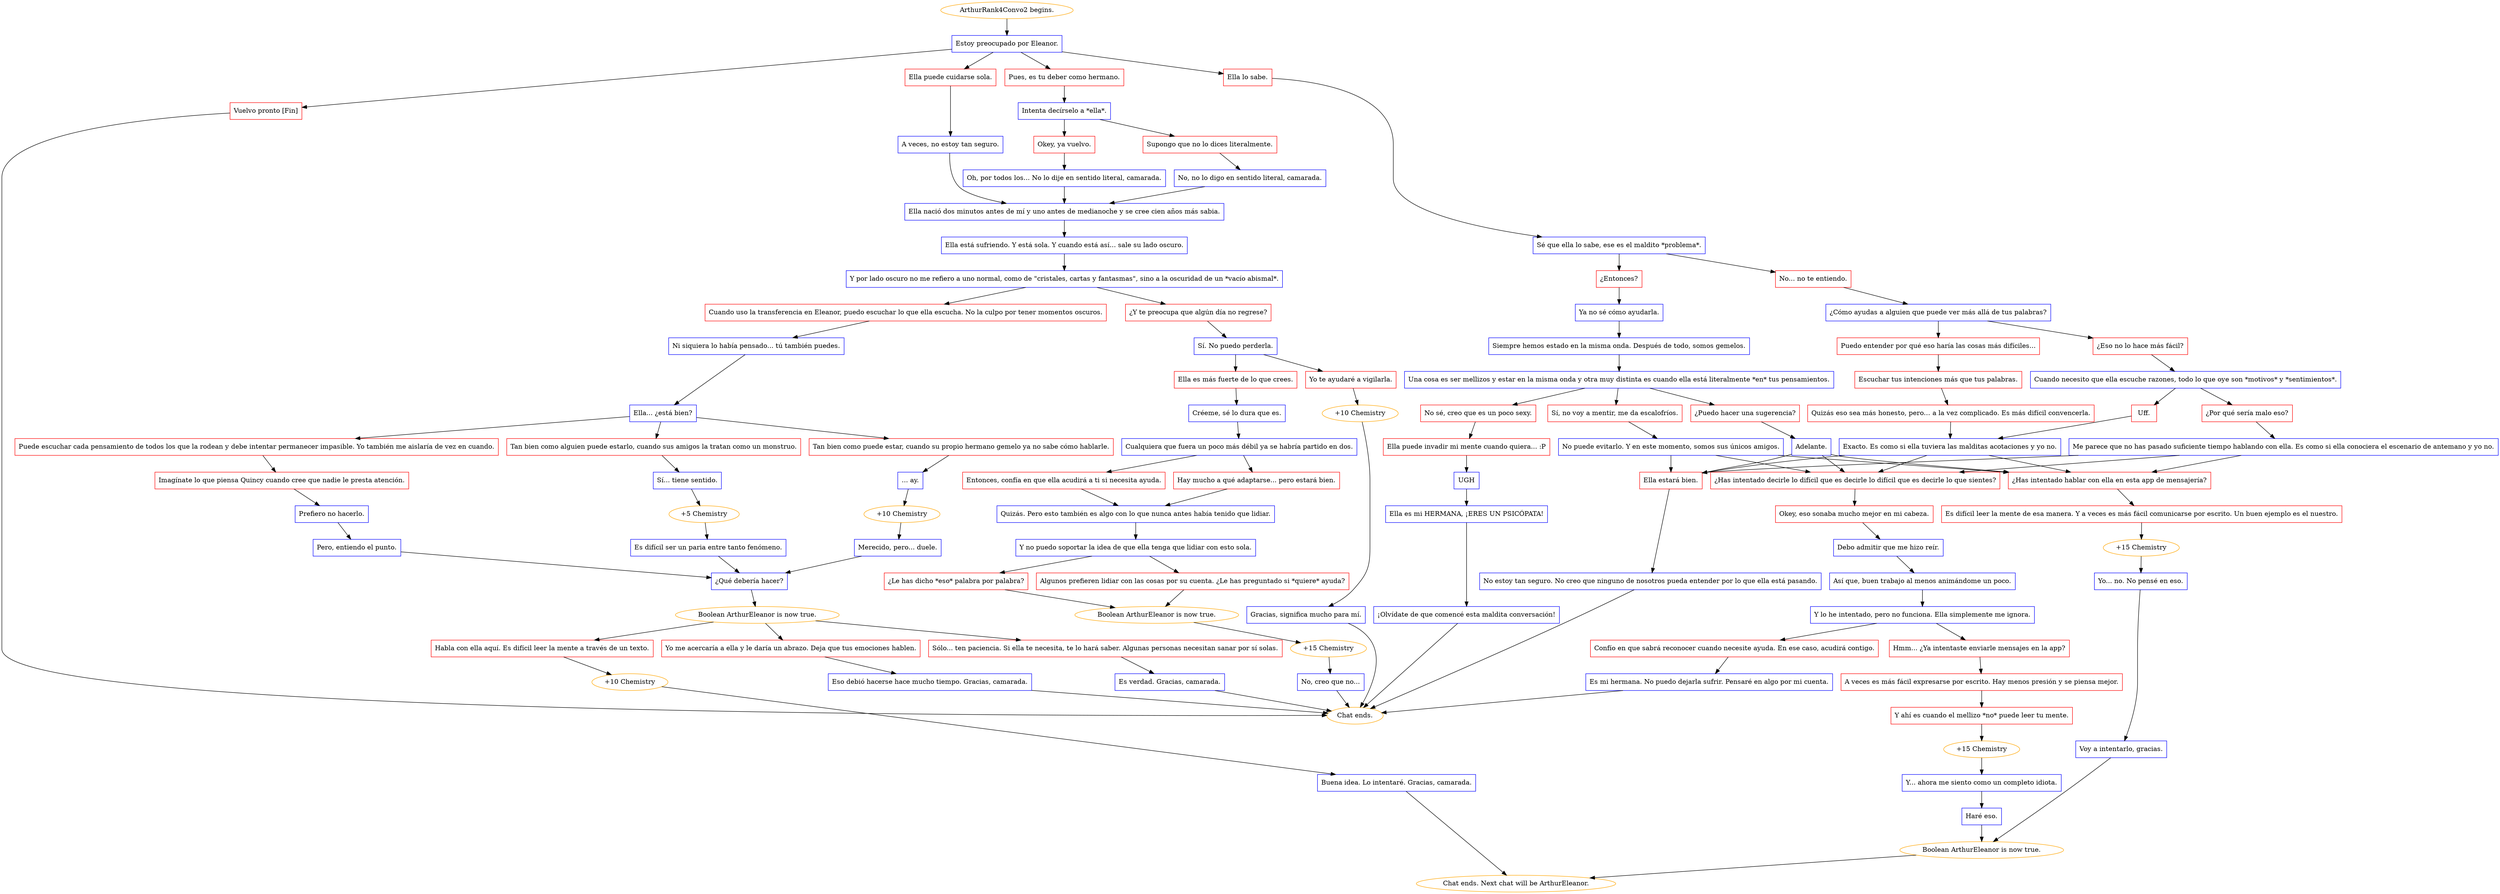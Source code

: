 digraph {
	"ArthurRank4Convo2 begins." [color=orange];
		"ArthurRank4Convo2 begins." -> j1736160126;
	j1736160126 [label="Estoy preocupado por Eleanor.",shape=box,color=blue];
		j1736160126 -> j2581328362;
		j1736160126 -> j3947711621;
		j1736160126 -> j1552188574;
		j1736160126 -> j2977624082;
	j2581328362 [label="Ella lo sabe.",shape=box,color=red];
		j2581328362 -> j960925013;
	j3947711621 [label="Pues, es tu deber como hermano.",shape=box,color=red];
		j3947711621 -> j1812457459;
	j1552188574 [label="Ella puede cuidarse sola.",shape=box,color=red];
		j1552188574 -> j300937551;
	j2977624082 [label="Vuelvo pronto [Fin]",shape=box,color=red];
		j2977624082 -> "Chat ends.";
	j960925013 [label="Sé que ella lo sabe, ese es el maldito *problema*.",shape=box,color=blue];
		j960925013 -> j1770173694;
		j960925013 -> j2028615191;
	j1812457459 [label="Intenta decírselo a *ella*.",shape=box,color=blue];
		j1812457459 -> j6717394;
		j1812457459 -> j930983956;
	j300937551 [label="A veces, no estoy tan seguro.",shape=box,color=blue];
		j300937551 -> j1060291122;
	"Chat ends." [color=orange];
	j1770173694 [label="¿Entonces?",shape=box,color=red];
		j1770173694 -> j2061815371;
	j2028615191 [label="No... no te entiendo.",shape=box,color=red];
		j2028615191 -> j1135715370;
	j6717394 [label="Okey, ya vuelvo.",shape=box,color=red];
		j6717394 -> j2410769882;
	j930983956 [label="Supongo que no lo dices literalmente.",shape=box,color=red];
		j930983956 -> j1181938467;
	j1060291122 [label="Ella nació dos minutos antes de mí y uno antes de medianoche y se cree cien años más sabia.",shape=box,color=blue];
		j1060291122 -> j3232147672;
	j2061815371 [label="Ya no sé cómo ayudarla.",shape=box,color=blue];
		j2061815371 -> j3686188436;
	j1135715370 [label="¿Cómo ayudas a alguien que puede ver más allá de tus palabras?",shape=box,color=blue];
		j1135715370 -> j2417769572;
		j1135715370 -> j495362852;
	j2410769882 [label="Oh, por todos los... No lo dije en sentido literal, camarada.",shape=box,color=blue];
		j2410769882 -> j1060291122;
	j1181938467 [label="No, no lo digo en sentido literal, camarada.",shape=box,color=blue];
		j1181938467 -> j1060291122;
	j3232147672 [label="Ella está sufriendo. Y está sola. Y cuando está así... sale su lado oscuro.",shape=box,color=blue];
		j3232147672 -> j286627151;
	j3686188436 [label="Siempre hemos estado en la misma onda. Después de todo, somos gemelos.",shape=box,color=blue];
		j3686188436 -> j813950101;
	j2417769572 [label="¿Eso no lo hace más fácil?",shape=box,color=red];
		j2417769572 -> j2414668342;
	j495362852 [label="Puedo entender por qué eso haría las cosas más difíciles...",shape=box,color=red];
		j495362852 -> j2975217809;
	j286627151 [label="Y por lado oscuro no me refiero a uno normal, como de \"cristales, cartas y fantasmas\", sino a la oscuridad de un *vacío abismal*.",shape=box,color=blue];
		j286627151 -> j3280988059;
		j286627151 -> j1123856029;
	j813950101 [label="Una cosa es ser mellizos y estar en la misma onda y otra muy distinta es cuando ella está literalmente *en* tus pensamientos.",shape=box,color=blue];
		j813950101 -> j1566081168;
		j813950101 -> j10202368;
		j813950101 -> j2937144002;
	j2414668342 [label="Cuando necesito que ella escuche razones, todo lo que oye son *motivos* y *sentimientos*.",shape=box,color=blue];
		j2414668342 -> j2552908393;
		j2414668342 -> j2762225124;
	j2975217809 [label="Escuchar tus intenciones más que tus palabras.",shape=box,color=red];
		j2975217809 -> j1426822994;
	j3280988059 [label="¿Y te preocupa que algún día no regrese?",shape=box,color=red];
		j3280988059 -> j1418437432;
	j1123856029 [label="Cuando uso la transferencia en Eleanor, puedo escuchar lo que ella escucha. No la culpo por tener momentos oscuros.",shape=box,color=red];
		j1123856029 -> j1693429767;
	j1566081168 [label="Sí, no voy a mentir, me da escalofríos.",shape=box,color=red];
		j1566081168 -> j3761068466;
	j10202368 [label="¿Puedo hacer una sugerencia?",shape=box,color=red];
		j10202368 -> j2304113076;
	j2937144002 [label="No sé, creo que es un poco sexy.",shape=box,color=red];
		j2937144002 -> j2485610099;
	j2552908393 [label="¿Por qué sería malo eso?",shape=box,color=red];
		j2552908393 -> j3877241548;
	j2762225124 [label="Uff.",shape=box,color=red];
		j2762225124 -> j2116385813;
	j1426822994 [label="Quizás eso sea más honesto, pero… a la vez complicado. Es más difícil convencerla.",shape=box,color=red];
		j1426822994 -> j2116385813;
	j1418437432 [label="Sí. No puedo perderla.",shape=box,color=blue];
		j1418437432 -> j3227379201;
		j1418437432 -> j2960084535;
	j1693429767 [label="Ni siquiera lo había pensado... tú también puedes.",shape=box,color=blue];
		j1693429767 -> j3893342181;
	j3761068466 [label="No puede evitarlo. Y en este momento, somos sus únicos amigos.",shape=box,color=blue];
		j3761068466 -> j1095250943;
		j3761068466 -> j1390890980;
		j3761068466 -> j1106301717;
	j2304113076 [label="Adelante.",shape=box,color=blue];
		j2304113076 -> j1095250943;
		j2304113076 -> j1390890980;
		j2304113076 -> j1106301717;
	j2485610099 [label="Ella puede invadir mi mente cuando quiera... :P",shape=box,color=red];
		j2485610099 -> j2068994216;
	j3877241548 [label="Me parece que no has pasado suficiente tiempo hablando con ella. Es como si ella conociera el escenario de antemano y yo no.",shape=box,color=blue];
		j3877241548 -> j1095250943;
		j3877241548 -> j1390890980;
		j3877241548 -> j1106301717;
	j2116385813 [label="Exacto. Es como si ella tuviera las malditas acotaciones y yo no.",shape=box,color=blue];
		j2116385813 -> j1095250943;
		j2116385813 -> j1390890980;
		j2116385813 -> j1106301717;
	j3227379201 [label="Ella es más fuerte de lo que crees.",shape=box,color=red];
		j3227379201 -> j173632074;
	j2960084535 [label="Yo te ayudaré a vigilarla.",shape=box,color=red];
		j2960084535 -> j4274083367;
	j3893342181 [label="Ella... ¿está bien?",shape=box,color=blue];
		j3893342181 -> j2010163153;
		j3893342181 -> j3993890697;
		j3893342181 -> j2205994494;
	j1095250943 [label="Ella estará bien.",shape=box,color=red];
		j1095250943 -> j4107509439;
	j1390890980 [label="¿Has intentado hablar con ella en esta app de mensajería?",shape=box,color=red];
		j1390890980 -> j1965286476;
	j1106301717 [label="¿Has intentado decirle lo difícil que es decirle lo difícil que es decirle lo que sientes?",shape=box,color=red];
		j1106301717 -> j1435269446;
	j2068994216 [label="UGH",shape=box,color=blue];
		j2068994216 -> j2362557091;
	j173632074 [label="Créeme, sé lo dura que es.",shape=box,color=blue];
		j173632074 -> j1750138263;
	j4274083367 [label="+10 Chemistry",color=orange];
		j4274083367 -> j4001342444;
	j2010163153 [label="Tan bien como alguien puede estarlo, cuando sus amigos la tratan como un monstruo.",shape=box,color=red];
		j2010163153 -> j3665647263;
	j3993890697 [label="Tan bien como puede estar, cuando su propio hermano gemelo ya no sabe cómo hablarle.",shape=box,color=red];
		j3993890697 -> j2905598783;
	j2205994494 [label="Puede escuchar cada pensamiento de todos los que la rodean y debe intentar permanecer impasible. Yo también me aislaría de vez en cuando.",shape=box,color=red];
		j2205994494 -> j2048964643;
	j4107509439 [label="No estoy tan seguro. No creo que ninguno de nosotros pueda entender por lo que ella está pasando.",shape=box,color=blue];
		j4107509439 -> "Chat ends.";
	j1965286476 [label="Es difícil leer la mente de esa manera. Y a veces es más fácil comunicarse por escrito. Un buen ejemplo es el nuestro.",shape=box,color=red];
		j1965286476 -> j3112406090;
	j1435269446 [label="Okey, eso sonaba mucho mejor en mi cabeza.",shape=box,color=red];
		j1435269446 -> j148652743;
	j2362557091 [label="Ella es mi HERMANA, ¡ERES UN PSICÓPATA!",shape=box,color=blue];
		j2362557091 -> j1002328566;
	j1750138263 [label="Cualquiera que fuera un poco más débil ya se habría partido en dos.",shape=box,color=blue];
		j1750138263 -> j3434544082;
		j1750138263 -> j3502187286;
	j4001342444 [label="Gracias, significa mucho para mí.",shape=box,color=blue];
		j4001342444 -> "Chat ends.";
	j3665647263 [label="Sí... tiene sentido.",shape=box,color=blue];
		j3665647263 -> j2505398588;
	j2905598783 [label="... ay.",shape=box,color=blue];
		j2905598783 -> j2410698487;
	j2048964643 [label="Imagínate lo que piensa Quincy cuando cree que nadie le presta atención.",shape=box,color=red];
		j2048964643 -> j822782740;
	j3112406090 [label="+15 Chemistry",color=orange];
		j3112406090 -> j3438867126;
	j148652743 [label="Debo admitir que me hizo reír.",shape=box,color=blue];
		j148652743 -> j1184181778;
	j1002328566 [label="¡Olvídate de que comencé esta maldita conversación!",shape=box,color=blue];
		j1002328566 -> "Chat ends.";
	j3434544082 [label="Hay mucho a qué adaptarse... pero estará bien.",shape=box,color=red];
		j3434544082 -> j4142684644;
	j3502187286 [label="Entonces, confía en que ella acudirá a ti si necesita ayuda.",shape=box,color=red];
		j3502187286 -> j4142684644;
	j2505398588 [label="+5 Chemistry",color=orange];
		j2505398588 -> j453015857;
	j2410698487 [label="+10 Chemistry",color=orange];
		j2410698487 -> j4060927194;
	j822782740 [label="Prefiero no hacerlo.",shape=box,color=blue];
		j822782740 -> j1867582811;
	j3438867126 [label="Yo... no. No pensé en eso.",shape=box,color=blue];
		j3438867126 -> j401576189;
	j1184181778 [label="Así que, buen trabajo al menos animándome un poco.",shape=box,color=blue];
		j1184181778 -> j1827794374;
	j4142684644 [label="Quizás. Pero esto también es algo con lo que nunca antes había tenido que lidiar.",shape=box,color=blue];
		j4142684644 -> j1803267452;
	j453015857 [label="Es difícil ser un paria entre tanto fenómeno.",shape=box,color=blue];
		j453015857 -> j1591183843;
	j4060927194 [label="Merecido, pero... duele.",shape=box,color=blue];
		j4060927194 -> j1591183843;
	j1867582811 [label="Pero, entiendo el punto.",shape=box,color=blue];
		j1867582811 -> j1591183843;
	j401576189 [label="Voy a intentarlo, gracias.",shape=box,color=blue];
		j401576189 -> j3921287064;
	j1827794374 [label="Y lo he intentado, pero no funciona. Ella simplemente me ignora.",shape=box,color=blue];
		j1827794374 -> j271576396;
		j1827794374 -> j4180831206;
	j1803267452 [label="Y no puedo soportar la idea de que ella tenga que lidiar con esto sola.",shape=box,color=blue];
		j1803267452 -> j1724764437;
		j1803267452 -> j3988293209;
	j1591183843 [label="¿Qué debería hacer?",shape=box,color=blue];
		j1591183843 -> j1256333535;
	j3921287064 [label="Boolean ArthurEleanor is now true.",color=orange];
		j3921287064 -> "Chat ends. Next chat will be ArthurEleanor.";
	j271576396 [label="Hmm... ¿Ya intentaste enviarle mensajes en la app?",shape=box,color=red];
		j271576396 -> j2320262395;
	j4180831206 [label="Confío en que sabrá reconocer cuando necesite ayuda. En ese caso, acudirá contigo.",shape=box,color=red];
		j4180831206 -> j2421830978;
	j1724764437 [label="Algunos prefieren lidiar con las cosas por su cuenta. ¿Le has preguntado si *quiere* ayuda?",shape=box,color=red];
		j1724764437 -> j3969397478;
	j3988293209 [label="¿Le has dicho *eso* palabra por palabra?",shape=box,color=red];
		j3988293209 -> j3969397478;
	j1256333535 [label="Boolean ArthurEleanor is now true.",color=orange];
		j1256333535 -> j1803772162;
		j1256333535 -> j1136126177;
		j1256333535 -> j2612175757;
	"Chat ends. Next chat will be ArthurEleanor." [color=orange];
	j2320262395 [label="A veces es más fácil expresarse por escrito. Hay menos presión y se piensa mejor.",shape=box,color=red];
		j2320262395 -> j2158393782;
	j2421830978 [label="Es mi hermana. No puedo dejarla sufrir. Pensaré en algo por mi cuenta.",shape=box,color=blue];
		j2421830978 -> "Chat ends.";
	j3969397478 [label="Boolean ArthurEleanor is now true.",color=orange];
		j3969397478 -> j2461537215;
	j1803772162 [label="Yo me acercaría a ella y le daría un abrazo. Deja que tus emociones hablen.",shape=box,color=red];
		j1803772162 -> j1363928219;
	j1136126177 [label="Habla con ella aquí. Es difícil leer la mente a través de un texto.",shape=box,color=red];
		j1136126177 -> j4181774941;
	j2612175757 [label="Sólo... ten paciencia. Si ella te necesita, te lo hará saber. Algunas personas necesitan sanar por sí solas.",shape=box,color=red];
		j2612175757 -> j654919985;
	j2158393782 [label="Y ahí es cuando el mellizo *no* puede leer tu mente.",shape=box,color=red];
		j2158393782 -> j1695445797;
	j2461537215 [label="+15 Chemistry",color=orange];
		j2461537215 -> j389958276;
	j1363928219 [label="Eso debió hacerse hace mucho tiempo. Gracias, camarada.",shape=box,color=blue];
		j1363928219 -> "Chat ends.";
	j4181774941 [label="+10 Chemistry",color=orange];
		j4181774941 -> j282700076;
	j654919985 [label="Es verdad. Gracias, camarada.",shape=box,color=blue];
		j654919985 -> "Chat ends.";
	j1695445797 [label="+15 Chemistry",color=orange];
		j1695445797 -> j1487277589;
	j389958276 [label="No, creo que no...",shape=box,color=blue];
		j389958276 -> "Chat ends.";
	j282700076 [label="Buena idea. Lo intentaré. Gracias, camarada.",shape=box,color=blue];
		j282700076 -> "Chat ends. Next chat will be ArthurEleanor.";
	j1487277589 [label="Y... ahora me siento como un completo idiota.",shape=box,color=blue];
		j1487277589 -> j1642500104;
	j1642500104 [label="Haré eso.",shape=box,color=blue];
		j1642500104 -> j3921287064;
}